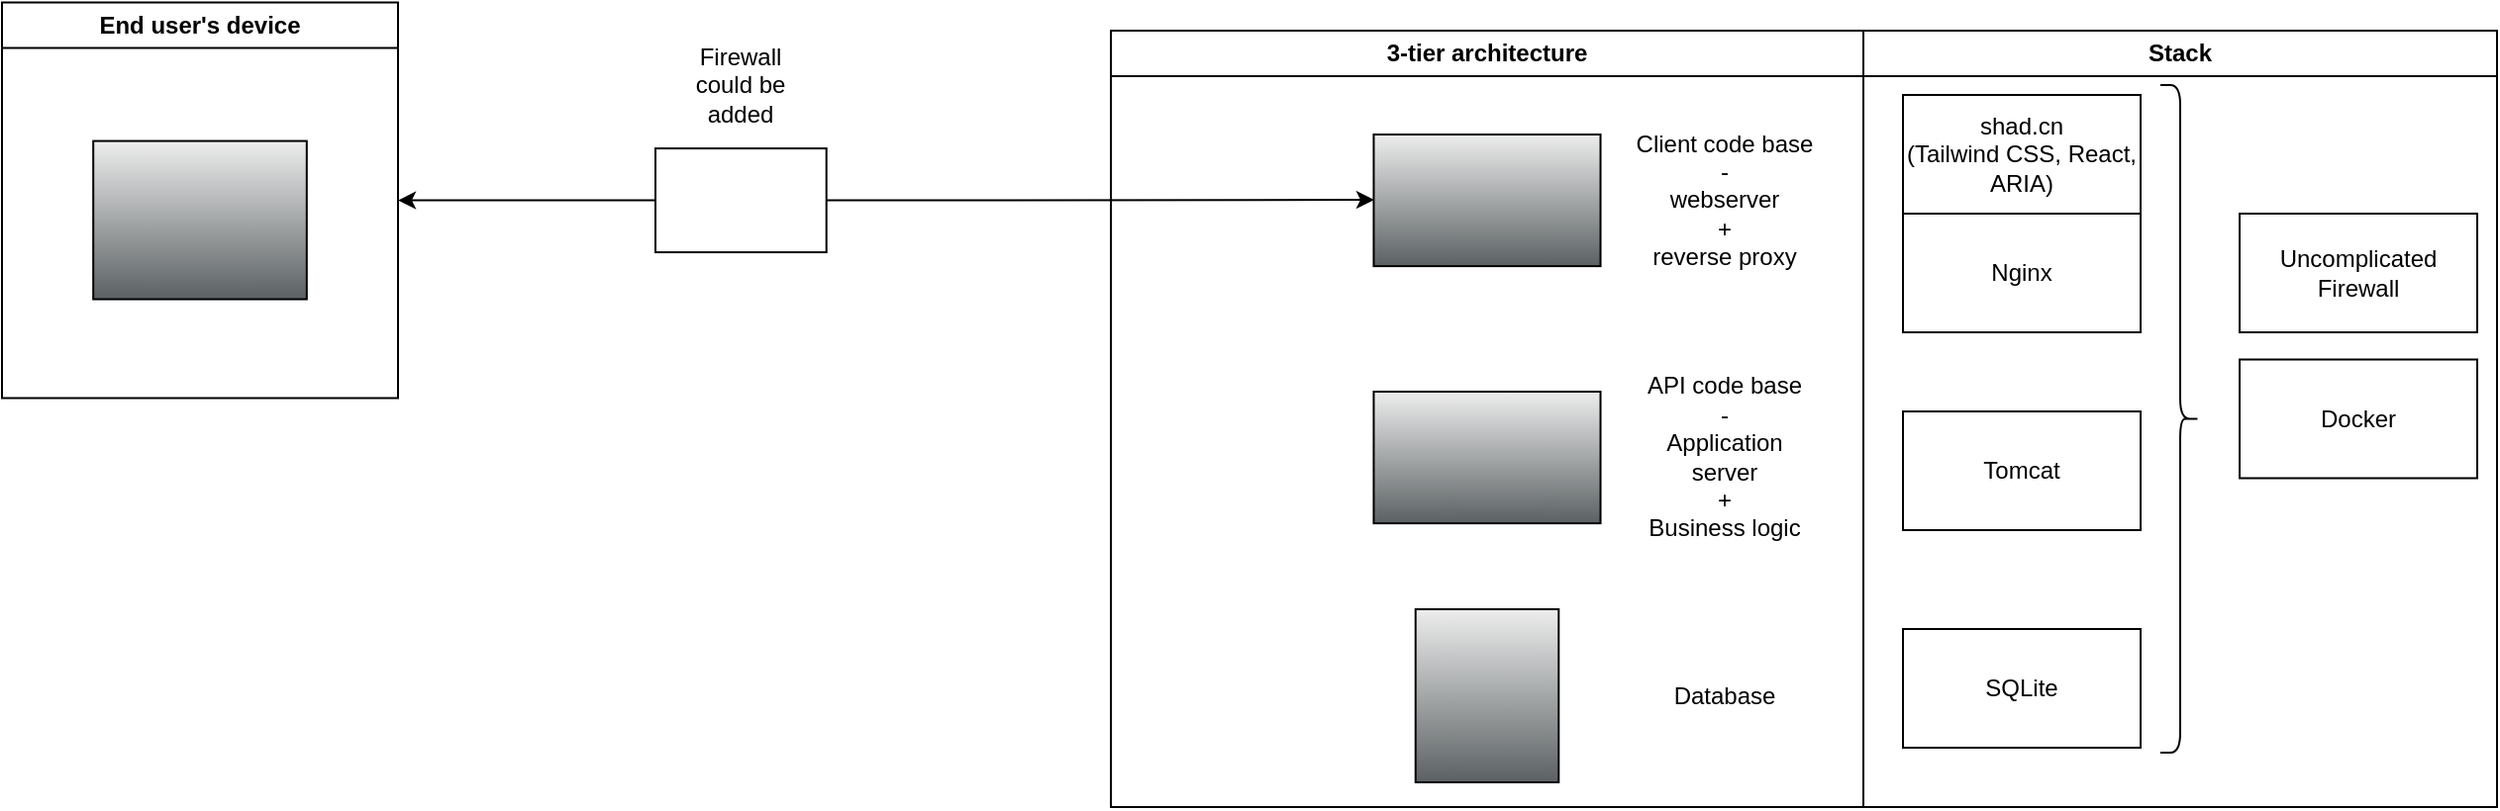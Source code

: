 <mxfile version="27.1.1">
  <diagram name="Page-1" id="sALq_mYJsIHV27RAzlB7">
    <mxGraphModel dx="1188" dy="664" grid="1" gridSize="10" guides="1" tooltips="1" connect="1" arrows="1" fold="1" page="1" pageScale="1" pageWidth="850" pageHeight="1100" math="0" shadow="0">
      <root>
        <mxCell id="0" />
        <mxCell id="1" parent="0" />
        <mxCell id="rD_vGrl1cCV_8WBfiHGh-8" style="edgeStyle=orthogonalEdgeStyle;rounded=0;orthogonalLoop=1;jettySize=auto;html=1;exitX=1;exitY=0.5;exitDx=0;exitDy=0;startArrow=classic;startFill=1;entryX=0.002;entryY=0.496;entryDx=0;entryDy=0;entryPerimeter=0;" edge="1" parent="1" source="rD_vGrl1cCV_8WBfiHGh-6" target="rD_vGrl1cCV_8WBfiHGh-4">
          <mxGeometry relative="1" as="geometry">
            <mxPoint x="410" y="300" as="targetPoint" />
          </mxGeometry>
        </mxCell>
        <mxCell id="rD_vGrl1cCV_8WBfiHGh-6" value="End user&#39;s device" style="swimlane;whiteSpace=wrap;html=1;" vertex="1" parent="1">
          <mxGeometry x="40" y="93.28" width="200" height="200" as="geometry" />
        </mxCell>
        <mxCell id="rD_vGrl1cCV_8WBfiHGh-1" value="" style="shape=mxgraph.networks2.icon;aspect=fixed;fillColor=#EDEDED;strokeColor=#000000;gradientColor=#5B6163;network2IconShadow=1;network2bgFillColor=none;network2Icon=mxgraph.networks2.monitor;network2IconYOffset=-0.009;network2IconW=1;network2IconH=0.742;" vertex="1" parent="rD_vGrl1cCV_8WBfiHGh-6">
          <mxGeometry x="46.1" y="70" width="107.81" height="80" as="geometry" />
        </mxCell>
        <mxCell id="rD_vGrl1cCV_8WBfiHGh-7" value="3-tier architecture" style="swimlane;whiteSpace=wrap;html=1;" vertex="1" parent="1">
          <mxGeometry x="600" y="107.5" width="380" height="392.5" as="geometry" />
        </mxCell>
        <mxCell id="rD_vGrl1cCV_8WBfiHGh-4" value="" style="fillColorStyles=neutralFill;neutralFill=#9DA6A8;shape=mxgraph.networks2.icon;aspect=fixed;fillColor=#EDEDED;strokeColor=#000000;gradientColor=#5B6163;network2IconShadow=1;network2bgFillColor=none;network2Icon=mxgraph.networks2.server;network2IconW=1.0;network2IconH=0.581;" vertex="1" parent="rD_vGrl1cCV_8WBfiHGh-7">
          <mxGeometry x="132.73" y="52.5" width="114.53" height="66.56" as="geometry" />
        </mxCell>
        <mxCell id="rD_vGrl1cCV_8WBfiHGh-9" value="" style="fillColorStyles=neutralFill;neutralFill=#9DA6A8;shape=mxgraph.networks2.icon;aspect=fixed;fillColor=#EDEDED;strokeColor=#000000;gradientColor=#5B6163;network2IconShadow=1;network2bgFillColor=none;network2Icon=mxgraph.networks2.server;network2IconW=1.0;network2IconH=0.581;" vertex="1" parent="rD_vGrl1cCV_8WBfiHGh-7">
          <mxGeometry x="132.73" y="182.5" width="114.53" height="66.56" as="geometry" />
        </mxCell>
        <mxCell id="rD_vGrl1cCV_8WBfiHGh-2" value="" style="shape=mxgraph.networks2.icon;aspect=fixed;fillColor=#EDEDED;strokeColor=#000000;gradientColor=#5B6163;network2IconShadow=1;network2bgFillColor=none;network2Icon=mxgraph.networks2.data_storage;network2IconW=0.825;network2IconH=0.999;" vertex="1" parent="rD_vGrl1cCV_8WBfiHGh-7">
          <mxGeometry x="153.86" y="292.5" width="72.28" height="87.5" as="geometry" />
        </mxCell>
        <mxCell id="rD_vGrl1cCV_8WBfiHGh-10" value="&lt;div&gt;Client code base&lt;/div&gt;&lt;div&gt;-&lt;/div&gt;&lt;div&gt;webserver&lt;/div&gt;&lt;div&gt;+&lt;/div&gt;&lt;div&gt;reverse proxy&lt;/div&gt;" style="text;html=1;align=center;verticalAlign=middle;whiteSpace=wrap;rounded=0;" vertex="1" parent="rD_vGrl1cCV_8WBfiHGh-7">
          <mxGeometry x="260" y="61.17" width="100" height="49.22" as="geometry" />
        </mxCell>
        <mxCell id="rD_vGrl1cCV_8WBfiHGh-11" value="&lt;div&gt;API code base&lt;/div&gt;&lt;div&gt;-&lt;/div&gt;Application&lt;div&gt;server&lt;/div&gt;&lt;div&gt;+&lt;br&gt;Business logic&lt;/div&gt;" style="text;html=1;align=center;verticalAlign=middle;whiteSpace=wrap;rounded=0;" vertex="1" parent="rD_vGrl1cCV_8WBfiHGh-7">
          <mxGeometry x="260" y="181.17" width="100" height="69.22" as="geometry" />
        </mxCell>
        <mxCell id="rD_vGrl1cCV_8WBfiHGh-12" value="Database" style="text;html=1;align=center;verticalAlign=middle;whiteSpace=wrap;rounded=0;" vertex="1" parent="rD_vGrl1cCV_8WBfiHGh-7">
          <mxGeometry x="280" y="321.25" width="60" height="30" as="geometry" />
        </mxCell>
        <mxCell id="rD_vGrl1cCV_8WBfiHGh-13" value="" style="shape=mxgraph.networks2.icon;aspect=fixed;network2IconShadow=1;network2bgFillColor=none;network2Icon=mxgraph.networks2.firewall;network2IconXOffset=0.0;network2IconYOffset=0.0;network2IconW=1;network2IconH=0.608;" vertex="1" parent="1">
          <mxGeometry x="370" y="167.03" width="86.35" height="52.5" as="geometry" />
        </mxCell>
        <mxCell id="rD_vGrl1cCV_8WBfiHGh-14" value="Firewall could be added" style="text;html=1;align=center;verticalAlign=middle;whiteSpace=wrap;rounded=0;" vertex="1" parent="1">
          <mxGeometry x="383.17" y="120" width="60" height="30" as="geometry" />
        </mxCell>
        <mxCell id="rD_vGrl1cCV_8WBfiHGh-20" value="Stack" style="swimlane;whiteSpace=wrap;html=1;" vertex="1" parent="1">
          <mxGeometry x="980" y="107.5" width="320" height="392.5" as="geometry" />
        </mxCell>
        <mxCell id="rD_vGrl1cCV_8WBfiHGh-27" value="shad.cn&lt;br&gt;(Tailwind CSS, React, ARIA)" style="rounded=0;whiteSpace=wrap;html=1;" vertex="1" parent="rD_vGrl1cCV_8WBfiHGh-20">
          <mxGeometry x="20" y="32.5" width="120" height="60" as="geometry" />
        </mxCell>
        <mxCell id="rD_vGrl1cCV_8WBfiHGh-28" value="Nginx" style="rounded=0;whiteSpace=wrap;html=1;" vertex="1" parent="rD_vGrl1cCV_8WBfiHGh-20">
          <mxGeometry x="20" y="92.5" width="120" height="60" as="geometry" />
        </mxCell>
        <mxCell id="rD_vGrl1cCV_8WBfiHGh-29" value="Tomcat" style="rounded=0;whiteSpace=wrap;html=1;" vertex="1" parent="rD_vGrl1cCV_8WBfiHGh-20">
          <mxGeometry x="20" y="192.5" width="120" height="60" as="geometry" />
        </mxCell>
        <mxCell id="rD_vGrl1cCV_8WBfiHGh-30" value="SQLite" style="rounded=0;whiteSpace=wrap;html=1;" vertex="1" parent="rD_vGrl1cCV_8WBfiHGh-20">
          <mxGeometry x="20" y="302.5" width="120" height="60" as="geometry" />
        </mxCell>
        <mxCell id="rD_vGrl1cCV_8WBfiHGh-34" value="" style="shape=curlyBracket;whiteSpace=wrap;html=1;rounded=1;flipH=1;labelPosition=right;verticalLabelPosition=middle;align=left;verticalAlign=middle;" vertex="1" parent="rD_vGrl1cCV_8WBfiHGh-20">
          <mxGeometry x="150" y="27.5" width="20" height="337.5" as="geometry" />
        </mxCell>
        <mxCell id="rD_vGrl1cCV_8WBfiHGh-35" value="Docker" style="rounded=0;whiteSpace=wrap;html=1;" vertex="1" parent="rD_vGrl1cCV_8WBfiHGh-20">
          <mxGeometry x="190" y="166.25" width="120" height="60" as="geometry" />
        </mxCell>
        <mxCell id="rD_vGrl1cCV_8WBfiHGh-36" value="&lt;div&gt;Uncomplicated Firewall&lt;/div&gt;" style="rounded=0;whiteSpace=wrap;html=1;" vertex="1" parent="rD_vGrl1cCV_8WBfiHGh-20">
          <mxGeometry x="190" y="92.5" width="120" height="60" as="geometry" />
        </mxCell>
      </root>
    </mxGraphModel>
  </diagram>
</mxfile>
